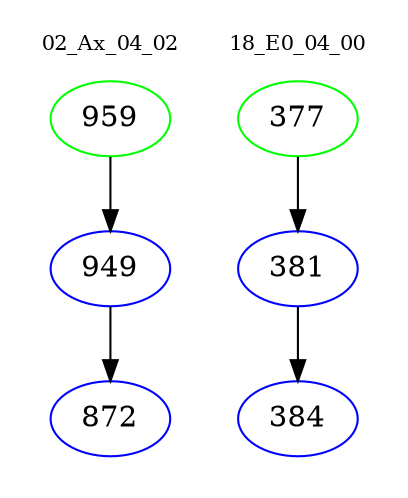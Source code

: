 digraph{
subgraph cluster_0 {
color = white
label = "02_Ax_04_02";
fontsize=10;
T0_959 [label="959", color="green"]
T0_959 -> T0_949 [color="black"]
T0_949 [label="949", color="blue"]
T0_949 -> T0_872 [color="black"]
T0_872 [label="872", color="blue"]
}
subgraph cluster_1 {
color = white
label = "18_E0_04_00";
fontsize=10;
T1_377 [label="377", color="green"]
T1_377 -> T1_381 [color="black"]
T1_381 [label="381", color="blue"]
T1_381 -> T1_384 [color="black"]
T1_384 [label="384", color="blue"]
}
}
